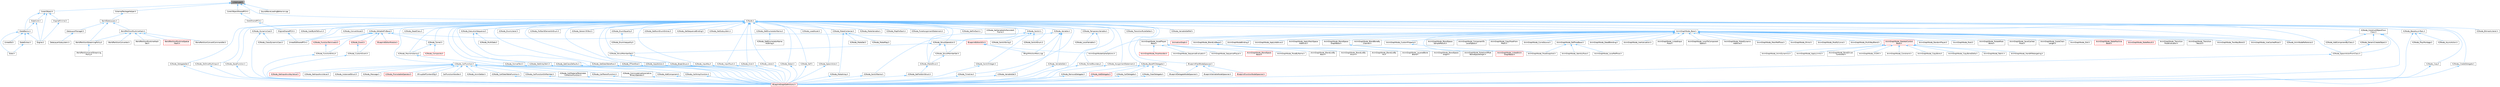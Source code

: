 digraph "LinkerLoad.h"
{
 // INTERACTIVE_SVG=YES
 // LATEX_PDF_SIZE
  bgcolor="transparent";
  edge [fontname=Helvetica,fontsize=10,labelfontname=Helvetica,labelfontsize=10];
  node [fontname=Helvetica,fontsize=10,shape=box,height=0.2,width=0.4];
  Node1 [id="Node000001",label="LinkerLoad.h",height=0.2,width=0.4,color="gray40", fillcolor="grey60", style="filled", fontcolor="black",tooltip=" "];
  Node1 -> Node2 [id="edge1_Node000001_Node000002",dir="back",color="steelblue1",style="solid",tooltip=" "];
  Node2 [id="Node000002",label="CoreUObject.h",height=0.2,width=0.4,color="grey40", fillcolor="white", style="filled",URL="$d0/ded/CoreUObject_8h.html",tooltip=" "];
  Node2 -> Node3 [id="edge2_Node000002_Node000003",dir="back",color="steelblue1",style="solid",tooltip=" "];
  Node3 [id="Node000003",label="Engine.h",height=0.2,width=0.4,color="grey40", fillcolor="white", style="filled",URL="$d1/d34/Public_2Engine_8h.html",tooltip=" "];
  Node2 -> Node4 [id="edge3_Node000002_Node000004",dir="back",color="steelblue1",style="solid",tooltip=" "];
  Node4 [id="Node000004",label="EngineMinimal.h",height=0.2,width=0.4,color="grey40", fillcolor="white", style="filled",URL="$d0/d2c/EngineMinimal_8h.html",tooltip=" "];
  Node4 -> Node3 [id="edge4_Node000004_Node000003",dir="back",color="steelblue1",style="solid",tooltip=" "];
  Node2 -> Node5 [id="edge5_Node000002_Node000005",dir="back",color="steelblue1",style="solid",tooltip=" "];
  Node5 [id="Node000005",label="SlateBasics.h",height=0.2,width=0.4,color="grey40", fillcolor="white", style="filled",URL="$da/d2f/SlateBasics_8h.html",tooltip=" "];
  Node5 -> Node3 [id="edge6_Node000005_Node000003",dir="back",color="steelblue1",style="solid",tooltip=" "];
  Node5 -> Node6 [id="edge7_Node000005_Node000006",dir="back",color="steelblue1",style="solid",tooltip=" "];
  Node6 [id="Node000006",label="Slate.h",height=0.2,width=0.4,color="grey40", fillcolor="white", style="filled",URL="$d2/dc0/Slate_8h.html",tooltip=" "];
  Node5 -> Node7 [id="edge8_Node000005_Node000007",dir="back",color="steelblue1",style="solid",tooltip=" "];
  Node7 [id="Node000007",label="SlateExtras.h",height=0.2,width=0.4,color="grey40", fillcolor="white", style="filled",URL="$d8/dec/SlateExtras_8h.html",tooltip=" "];
  Node7 -> Node6 [id="edge9_Node000007_Node000006",dir="back",color="steelblue1",style="solid",tooltip=" "];
  Node5 -> Node8 [id="edge10_Node000005_Node000008",dir="back",color="steelblue1",style="solid",tooltip=" "];
  Node8 [id="Node000008",label="UnrealEd.h",height=0.2,width=0.4,color="grey40", fillcolor="white", style="filled",URL="$d2/d5f/UnrealEd_8h.html",tooltip=" "];
  Node2 -> Node9 [id="edge11_Node000002_Node000009",dir="back",color="steelblue1",style="solid",tooltip=" "];
  Node9 [id="Node000009",label="SlateCore.h",height=0.2,width=0.4,color="grey40", fillcolor="white", style="filled",URL="$dc/d03/SlateCore_8h.html",tooltip=" "];
  Node9 -> Node3 [id="edge12_Node000009_Node000003",dir="back",color="steelblue1",style="solid",tooltip=" "];
  Node9 -> Node5 [id="edge13_Node000009_Node000005",dir="back",color="steelblue1",style="solid",tooltip=" "];
  Node1 -> Node10 [id="edge14_Node000001_Node000010",dir="back",color="steelblue1",style="solid",tooltip=" "];
  Node10 [id="Node000010",label="CoreUObjectSharedPCH.h",height=0.2,width=0.4,color="grey40", fillcolor="white", style="filled",URL="$de/d2f/CoreUObjectSharedPCH_8h.html",tooltip=" "];
  Node10 -> Node11 [id="edge15_Node000010_Node000011",dir="back",color="steelblue1",style="solid",tooltip=" "];
  Node11 [id="Node000011",label="SlateSharedPCH.h",height=0.2,width=0.4,color="grey40", fillcolor="white", style="filled",URL="$d1/dfc/SlateSharedPCH_8h.html",tooltip=" "];
  Node11 -> Node12 [id="edge16_Node000011_Node000012",dir="back",color="steelblue1",style="solid",tooltip=" "];
  Node12 [id="Node000012",label="EngineSharedPCH.h",height=0.2,width=0.4,color="grey40", fillcolor="white", style="filled",URL="$dc/dbb/EngineSharedPCH_8h.html",tooltip=" "];
  Node12 -> Node13 [id="edge17_Node000012_Node000013",dir="back",color="steelblue1",style="solid",tooltip=" "];
  Node13 [id="Node000013",label="UnrealEdSharedPCH.h",height=0.2,width=0.4,color="grey40", fillcolor="white", style="filled",URL="$d1/de6/UnrealEdSharedPCH_8h.html",tooltip=" "];
  Node1 -> Node14 [id="edge18_Node000001_Node000014",dir="back",color="steelblue1",style="solid",tooltip=" "];
  Node14 [id="Node000014",label="ExternalPackageHelper.h",height=0.2,width=0.4,color="grey40", fillcolor="white", style="filled",URL="$d3/d2f/ExternalPackageHelper_8h.html",tooltip=" "];
  Node14 -> Node15 [id="edge19_Node000014_Node000015",dir="back",color="steelblue1",style="solid",tooltip=" "];
  Node15 [id="Node000015",label="WorldDataLayers.h",height=0.2,width=0.4,color="grey40", fillcolor="white", style="filled",URL="$d1/d1d/WorldDataLayers_8h.html",tooltip=" "];
  Node15 -> Node16 [id="edge20_Node000015_Node000016",dir="back",color="steelblue1",style="solid",tooltip=" "];
  Node16 [id="Node000016",label="DataLayerManager.h",height=0.2,width=0.4,color="grey40", fillcolor="white", style="filled",URL="$de/d96/DataLayerManager_8h.html",tooltip=" "];
  Node16 -> Node17 [id="edge21_Node000016_Node000017",dir="back",color="steelblue1",style="solid",tooltip=" "];
  Node17 [id="Node000017",label="DataLayerSubsystem.h",height=0.2,width=0.4,color="grey40", fillcolor="white", style="filled",URL="$d2/d5d/DataLayerSubsystem_8h.html",tooltip=" "];
  Node15 -> Node18 [id="edge22_Node000015_Node000018",dir="back",color="steelblue1",style="solid",tooltip=" "];
  Node18 [id="Node000018",label="WorldPartitionRuntimeHash.h",height=0.2,width=0.4,color="grey40", fillcolor="white", style="filled",URL="$d9/df1/WorldPartitionRuntimeHash_8h.html",tooltip=" "];
  Node18 -> Node19 [id="edge23_Node000018_Node000019",dir="back",color="steelblue1",style="solid",tooltip=" "];
  Node19 [id="Node000019",label="WorldPartitionConvertCommandlet.h",height=0.2,width=0.4,color="grey40", fillcolor="white", style="filled",URL="$db/d15/WorldPartitionConvertCommandlet_8h.html",tooltip=" "];
  Node18 -> Node20 [id="edge24_Node000018_Node000020",dir="back",color="steelblue1",style="solid",tooltip=" "];
  Node20 [id="Node000020",label="WorldPartitionConverter.h",height=0.2,width=0.4,color="grey40", fillcolor="white", style="filled",URL="$dc/df8/WorldPartitionConverter_8h.html",tooltip=" "];
  Node18 -> Node21 [id="edge25_Node000018_Node000021",dir="back",color="steelblue1",style="solid",tooltip=" "];
  Node21 [id="Node000021",label="WorldPartitionRuntimeHash\lSet.h",height=0.2,width=0.4,color="grey40", fillcolor="white", style="filled",URL="$d7/d94/WorldPartitionRuntimeHashSet_8h.html",tooltip=" "];
  Node18 -> Node22 [id="edge26_Node000018_Node000022",dir="back",color="steelblue1",style="solid",tooltip=" "];
  Node22 [id="Node000022",label="WorldPartitionRuntimeSpatial\lHash.h",height=0.2,width=0.4,color="red", fillcolor="#FFF0F0", style="filled",URL="$da/dbe/WorldPartitionRuntimeSpatialHash_8h.html",tooltip=" "];
  Node18 -> Node24 [id="edge27_Node000018_Node000024",dir="back",color="steelblue1",style="solid",tooltip=" "];
  Node24 [id="Node000024",label="WorldPartitionStreamingPolicy.h",height=0.2,width=0.4,color="grey40", fillcolor="white", style="filled",URL="$d8/d37/WorldPartitionStreamingPolicy_8h.html",tooltip=" "];
  Node24 -> Node25 [id="edge28_Node000024_Node000025",dir="back",color="steelblue1",style="solid",tooltip=" "];
  Node25 [id="Node000025",label="WorldPartitionLevelStreaming\lPolicy.h",height=0.2,width=0.4,color="grey40", fillcolor="white", style="filled",URL="$d4/d14/WorldPartitionLevelStreamingPolicy_8h.html",tooltip=" "];
  Node15 -> Node24 [id="edge29_Node000015_Node000024",dir="back",color="steelblue1",style="solid",tooltip=" "];
  Node1 -> Node26 [id="edge30_Node000001_Node000026",dir="back",color="steelblue1",style="solid",tooltip=" "];
  Node26 [id="Node000026",label="K2Node.h",height=0.2,width=0.4,color="grey40", fillcolor="white", style="filled",URL="$d5/d94/K2Node_8h.html",tooltip=" "];
  Node26 -> Node27 [id="edge31_Node000026_Node000027",dir="back",color="steelblue1",style="solid",tooltip=" "];
  Node27 [id="Node000027",label="AnimGraphNode_Base.h",height=0.2,width=0.4,color="grey40", fillcolor="white", style="filled",URL="$d0/dfb/AnimGraphNode__Base_8h.html",tooltip=" "];
  Node27 -> Node28 [id="edge32_Node000027_Node000028",dir="back",color="steelblue1",style="solid",tooltip=" "];
  Node28 [id="Node000028",label="AnimGraphNodeAlphaOptions.h",height=0.2,width=0.4,color="grey40", fillcolor="white", style="filled",URL="$d6/df6/AnimGraphNodeAlphaOptions_8h.html",tooltip=" "];
  Node27 -> Node29 [id="edge33_Node000027_Node000029",dir="back",color="steelblue1",style="solid",tooltip=" "];
  Node29 [id="Node000029",label="AnimGraphNodeBinding.h",height=0.2,width=0.4,color="grey40", fillcolor="white", style="filled",URL="$d6/d3b/AnimGraphNodeBinding_8h.html",tooltip=" "];
  Node27 -> Node30 [id="edge34_Node000027_Node000030",dir="back",color="steelblue1",style="solid",tooltip=" "];
  Node30 [id="Node000030",label="AnimGraphNode_ApplyAdditive.h",height=0.2,width=0.4,color="grey40", fillcolor="white", style="filled",URL="$da/d67/AnimGraphNode__ApplyAdditive_8h.html",tooltip=" "];
  Node27 -> Node31 [id="edge35_Node000027_Node000031",dir="back",color="steelblue1",style="solid",tooltip=" "];
  Node31 [id="Node000031",label="AnimGraphNode_ApplyMeshSpace\lAdditive.h",height=0.2,width=0.4,color="grey40", fillcolor="white", style="filled",URL="$dd/dc4/AnimGraphNode__ApplyMeshSpaceAdditive_8h.html",tooltip=" "];
  Node27 -> Node32 [id="edge36_Node000027_Node000032",dir="back",color="steelblue1",style="solid",tooltip=" "];
  Node32 [id="Node000032",label="AnimGraphNode_AssetPlayer\lBase.h",height=0.2,width=0.4,color="grey40", fillcolor="white", style="filled",URL="$d1/d4f/AnimGraphNode__AssetPlayerBase_8h.html",tooltip=" "];
  Node32 -> Node33 [id="edge37_Node000032_Node000033",dir="back",color="steelblue1",style="solid",tooltip=" "];
  Node33 [id="Node000033",label="AnimGraphNode_BlendSpace\lBase.h",height=0.2,width=0.4,color="red", fillcolor="#FFF0F0", style="filled",URL="$d7/d6d/AnimGraphNode__BlendSpaceBase_8h.html",tooltip=" "];
  Node32 -> Node38 [id="edge38_Node000032_Node000038",dir="back",color="steelblue1",style="solid",tooltip=" "];
  Node38 [id="Node000038",label="AnimGraphNode_PoseByName.h",height=0.2,width=0.4,color="grey40", fillcolor="white", style="filled",URL="$d7/d02/AnimGraphNode__PoseByName_8h.html",tooltip=" "];
  Node32 -> Node39 [id="edge39_Node000032_Node000039",dir="back",color="steelblue1",style="solid",tooltip=" "];
  Node39 [id="Node000039",label="AnimGraphNode_PoseHandler.h",height=0.2,width=0.4,color="red", fillcolor="#FFF0F0", style="filled",URL="$df/dfb/AnimGraphNode__PoseHandler_8h.html",tooltip=" "];
  Node32 -> Node42 [id="edge40_Node000032_Node000042",dir="back",color="steelblue1",style="solid",tooltip=" "];
  Node42 [id="Node000042",label="AnimGraphNode_SequenceEvaluator.h",height=0.2,width=0.4,color="grey40", fillcolor="white", style="filled",URL="$d1/d1c/AnimGraphNode__SequenceEvaluator_8h.html",tooltip=" "];
  Node32 -> Node43 [id="edge41_Node000032_Node000043",dir="back",color="steelblue1",style="solid",tooltip=" "];
  Node43 [id="Node000043",label="AnimGraphNode_SequencePlayer.h",height=0.2,width=0.4,color="grey40", fillcolor="white", style="filled",URL="$d2/d91/AnimGraphNode__SequencePlayer_8h.html",tooltip=" "];
  Node27 -> Node44 [id="edge42_Node000027_Node000044",dir="back",color="steelblue1",style="solid",tooltip=" "];
  Node44 [id="Node000044",label="AnimGraphNode_BlendBoneBy\lChannel.h",height=0.2,width=0.4,color="grey40", fillcolor="white", style="filled",URL="$de/da9/AnimGraphNode__BlendBoneByChannel_8h.html",tooltip=" "];
  Node27 -> Node45 [id="edge43_Node000027_Node000045",dir="back",color="steelblue1",style="solid",tooltip=" "];
  Node45 [id="Node000045",label="AnimGraphNode_BlendListBase.h",height=0.2,width=0.4,color="grey40", fillcolor="white", style="filled",URL="$d7/d20/AnimGraphNode__BlendListBase_8h.html",tooltip=" "];
  Node45 -> Node46 [id="edge44_Node000045_Node000046",dir="back",color="steelblue1",style="solid",tooltip=" "];
  Node46 [id="Node000046",label="AnimGraphNode_BlendListBy\lBool.h",height=0.2,width=0.4,color="grey40", fillcolor="white", style="filled",URL="$d9/d9d/AnimGraphNode__BlendListByBool_8h.html",tooltip=" "];
  Node45 -> Node47 [id="edge45_Node000045_Node000047",dir="back",color="steelblue1",style="solid",tooltip=" "];
  Node47 [id="Node000047",label="AnimGraphNode_BlendListBy\lEnum.h",height=0.2,width=0.4,color="grey40", fillcolor="white", style="filled",URL="$de/d60/AnimGraphNode__BlendListByEnum_8h.html",tooltip=" "];
  Node45 -> Node48 [id="edge46_Node000045_Node000048",dir="back",color="steelblue1",style="solid",tooltip=" "];
  Node48 [id="Node000048",label="AnimGraphNode_BlendListBy\lInt.h",height=0.2,width=0.4,color="grey40", fillcolor="white", style="filled",URL="$dc/df2/AnimGraphNode__BlendListByInt_8h.html",tooltip=" "];
  Node45 -> Node49 [id="edge47_Node000045_Node000049",dir="back",color="steelblue1",style="solid",tooltip=" "];
  Node49 [id="Node000049",label="AnimGraphNode_LayeredBone\lBlend.h",height=0.2,width=0.4,color="grey40", fillcolor="white", style="filled",URL="$d2/d01/AnimGraphNode__LayeredBoneBlend_8h.html",tooltip=" "];
  Node27 -> Node50 [id="edge48_Node000027_Node000050",dir="back",color="steelblue1",style="solid",tooltip=" "];
  Node50 [id="Node000050",label="AnimGraphNode_BlendSpace\lGraphBase.h",height=0.2,width=0.4,color="grey40", fillcolor="white", style="filled",URL="$d6/d44/AnimGraphNode__BlendSpaceGraphBase_8h.html",tooltip=" "];
  Node50 -> Node51 [id="edge49_Node000050_Node000051",dir="back",color="steelblue1",style="solid",tooltip=" "];
  Node51 [id="Node000051",label="AnimGraphNode_BlendSpace\lGraph.h",height=0.2,width=0.4,color="grey40", fillcolor="white", style="filled",URL="$d7/d81/AnimGraphNode__BlendSpaceGraph_8h.html",tooltip=" "];
  Node50 -> Node52 [id="edge50_Node000050_Node000052",dir="back",color="steelblue1",style="solid",tooltip=" "];
  Node52 [id="Node000052",label="AnimGraphNode_RotationOffset\lBlendSpaceGraph.h",height=0.2,width=0.4,color="grey40", fillcolor="white", style="filled",URL="$d0/d4c/AnimGraphNode__RotationOffsetBlendSpaceGraph_8h.html",tooltip=" "];
  Node27 -> Node53 [id="edge51_Node000027_Node000053",dir="back",color="steelblue1",style="solid",tooltip=" "];
  Node53 [id="Node000053",label="AnimGraphNode_BlendSpace\lSampleResult.h",height=0.2,width=0.4,color="grey40", fillcolor="white", style="filled",URL="$de/df8/AnimGraphNode__BlendSpaceSampleResult_8h.html",tooltip=" "];
  Node27 -> Node54 [id="edge52_Node000027_Node000054",dir="back",color="steelblue1",style="solid",tooltip=" "];
  Node54 [id="Node000054",label="AnimGraphNode_ComponentTo\lLocalSpace.h",height=0.2,width=0.4,color="grey40", fillcolor="white", style="filled",URL="$d1/d3f/AnimGraphNode__ComponentToLocalSpace_8h.html",tooltip=" "];
  Node27 -> Node55 [id="edge53_Node000027_Node000055",dir="back",color="steelblue1",style="solid",tooltip=" "];
  Node55 [id="Node000055",label="AnimGraphNode_CopyPoseFrom\lMesh.h",height=0.2,width=0.4,color="grey40", fillcolor="white", style="filled",URL="$d6/d71/AnimGraphNode__CopyPoseFromMesh_8h.html",tooltip=" "];
  Node27 -> Node56 [id="edge54_Node000027_Node000056",dir="back",color="steelblue1",style="solid",tooltip=" "];
  Node56 [id="Node000056",label="AnimGraphNode_CurveSource.h",height=0.2,width=0.4,color="grey40", fillcolor="white", style="filled",URL="$dc/de5/AnimGraphNode__CurveSource_8h.html",tooltip=" "];
  Node27 -> Node57 [id="edge55_Node000027_Node000057",dir="back",color="steelblue1",style="solid",tooltip=" "];
  Node57 [id="Node000057",label="AnimGraphNode_CustomProperty.h",height=0.2,width=0.4,color="grey40", fillcolor="white", style="filled",URL="$d8/d3f/AnimGraphNode__CustomProperty_8h.html",tooltip=" "];
  Node57 -> Node58 [id="edge56_Node000057_Node000058",dir="back",color="steelblue1",style="solid",tooltip=" "];
  Node58 [id="Node000058",label="AnimGraphNode_LinkedAnim\lGraphBase.h",height=0.2,width=0.4,color="red", fillcolor="#FFF0F0", style="filled",URL="$d5/de1/AnimGraphNode__LinkedAnimGraphBase_8h.html",tooltip=" "];
  Node27 -> Node61 [id="edge57_Node000027_Node000061",dir="back",color="steelblue1",style="solid",tooltip=" "];
  Node61 [id="Node000061",label="AnimGraphNode_DeadBlending.h",height=0.2,width=0.4,color="grey40", fillcolor="white", style="filled",URL="$d8/d73/AnimGraphNode__DeadBlending_8h.html",tooltip=" "];
  Node27 -> Node62 [id="edge58_Node000027_Node000062",dir="back",color="steelblue1",style="solid",tooltip=" "];
  Node62 [id="Node000062",label="AnimGraphNode_Inertialization.h",height=0.2,width=0.4,color="grey40", fillcolor="white", style="filled",URL="$d7/d66/AnimGraphNode__Inertialization_8h.html",tooltip=" "];
  Node27 -> Node63 [id="edge59_Node000027_Node000063",dir="back",color="steelblue1",style="solid",tooltip=" "];
  Node63 [id="Node000063",label="AnimGraphNode_LinkedInput\lPose.h",height=0.2,width=0.4,color="grey40", fillcolor="white", style="filled",URL="$d7/d8c/AnimGraphNode__LinkedInputPose_8h.html",tooltip=" "];
  Node27 -> Node64 [id="edge60_Node000027_Node000064",dir="back",color="steelblue1",style="solid",tooltip=" "];
  Node64 [id="Node000064",label="AnimGraphNode_LocalToComponent\lSpace.h",height=0.2,width=0.4,color="grey40", fillcolor="white", style="filled",URL="$d6/d01/AnimGraphNode__LocalToComponentSpace_8h.html",tooltip=" "];
  Node27 -> Node65 [id="edge61_Node000027_Node000065",dir="back",color="steelblue1",style="solid",tooltip=" "];
  Node65 [id="Node000065",label="AnimGraphNode_MakeDynamic\lAdditive.h",height=0.2,width=0.4,color="grey40", fillcolor="white", style="filled",URL="$d4/dc9/AnimGraphNode__MakeDynamicAdditive_8h.html",tooltip=" "];
  Node27 -> Node66 [id="edge62_Node000027_Node000066",dir="back",color="steelblue1",style="solid",tooltip=" "];
  Node66 [id="Node000066",label="AnimGraphNode_MeshRefPose.h",height=0.2,width=0.4,color="grey40", fillcolor="white", style="filled",URL="$d3/d58/AnimGraphNode__MeshRefPose_8h.html",tooltip=" "];
  Node27 -> Node67 [id="edge63_Node000027_Node000067",dir="back",color="steelblue1",style="solid",tooltip=" "];
  Node67 [id="Node000067",label="AnimGraphNode_Mirror.h",height=0.2,width=0.4,color="grey40", fillcolor="white", style="filled",URL="$de/d96/AnimGraphNode__Mirror_8h.html",tooltip=" "];
  Node27 -> Node68 [id="edge64_Node000027_Node000068",dir="back",color="steelblue1",style="solid",tooltip=" "];
  Node68 [id="Node000068",label="AnimGraphNode_ModifyCurve.h",height=0.2,width=0.4,color="grey40", fillcolor="white", style="filled",URL="$d5/d09/AnimGraphNode__ModifyCurve_8h.html",tooltip=" "];
  Node27 -> Node69 [id="edge65_Node000027_Node000069",dir="back",color="steelblue1",style="solid",tooltip=" "];
  Node69 [id="Node000069",label="AnimGraphNode_MultiWayBlend.h",height=0.2,width=0.4,color="grey40", fillcolor="white", style="filled",URL="$dd/dcb/AnimGraphNode__MultiWayBlend_8h.html",tooltip=" "];
  Node27 -> Node70 [id="edge66_Node000027_Node000070",dir="back",color="steelblue1",style="solid",tooltip=" "];
  Node70 [id="Node000070",label="AnimGraphNode_PoseSnapshot.h",height=0.2,width=0.4,color="grey40", fillcolor="white", style="filled",URL="$d1/d92/AnimGraphNode__PoseSnapshot_8h.html",tooltip=" "];
  Node27 -> Node71 [id="edge67_Node000027_Node000071",dir="back",color="steelblue1",style="solid",tooltip=" "];
  Node71 [id="Node000071",label="AnimGraphNode_RandomPlayer.h",height=0.2,width=0.4,color="grey40", fillcolor="white", style="filled",URL="$dc/d48/AnimGraphNode__RandomPlayer_8h.html",tooltip=" "];
  Node27 -> Node72 [id="edge68_Node000027_Node000072",dir="back",color="steelblue1",style="solid",tooltip=" "];
  Node72 [id="Node000072",label="AnimGraphNode_RefPoseBase.h",height=0.2,width=0.4,color="grey40", fillcolor="white", style="filled",URL="$d8/d34/AnimGraphNode__RefPoseBase_8h.html",tooltip=" "];
  Node72 -> Node73 [id="edge69_Node000072_Node000073",dir="back",color="steelblue1",style="solid",tooltip=" "];
  Node73 [id="Node000073",label="AnimGraphNode_IdentityPose.h",height=0.2,width=0.4,color="grey40", fillcolor="white", style="filled",URL="$d8/dac/AnimGraphNode__IdentityPose_8h.html",tooltip=" "];
  Node72 -> Node74 [id="edge70_Node000072_Node000074",dir="back",color="steelblue1",style="solid",tooltip=" "];
  Node74 [id="Node000074",label="AnimGraphNode_LocalRefPose.h",height=0.2,width=0.4,color="grey40", fillcolor="white", style="filled",URL="$df/d6f/AnimGraphNode__LocalRefPose_8h.html",tooltip=" "];
  Node72 -> Node70 [id="edge71_Node000072_Node000070",dir="back",color="steelblue1",style="solid",tooltip=" "];
  Node27 -> Node75 [id="edge72_Node000027_Node000075",dir="back",color="steelblue1",style="solid",tooltip=" "];
  Node75 [id="Node000075",label="AnimGraphNode_Root.h",height=0.2,width=0.4,color="grey40", fillcolor="white", style="filled",URL="$d2/d39/AnimGraphNode__Root_8h.html",tooltip=" "];
  Node27 -> Node76 [id="edge73_Node000027_Node000076",dir="back",color="steelblue1",style="solid",tooltip=" "];
  Node76 [id="Node000076",label="AnimGraphNode_RotateRoot\lBone.h",height=0.2,width=0.4,color="grey40", fillcolor="white", style="filled",URL="$d4/de0/AnimGraphNode__RotateRootBone_8h.html",tooltip=" "];
  Node27 -> Node77 [id="edge74_Node000027_Node000077",dir="back",color="steelblue1",style="solid",tooltip=" "];
  Node77 [id="Node000077",label="AnimGraphNode_SaveCached\lPose.h",height=0.2,width=0.4,color="grey40", fillcolor="white", style="filled",URL="$df/d5e/AnimGraphNode__SaveCachedPose_8h.html",tooltip=" "];
  Node27 -> Node78 [id="edge75_Node000027_Node000078",dir="back",color="steelblue1",style="solid",tooltip=" "];
  Node78 [id="Node000078",label="AnimGraphNode_ScaleChain\lLength.h",height=0.2,width=0.4,color="grey40", fillcolor="white", style="filled",URL="$d9/df8/AnimGraphNode__ScaleChainLength_8h.html",tooltip=" "];
  Node27 -> Node79 [id="edge76_Node000027_Node000079",dir="back",color="steelblue1",style="solid",tooltip=" "];
  Node79 [id="Node000079",label="AnimGraphNode_SkeletalControl\lBase.h",height=0.2,width=0.4,color="red", fillcolor="#FFF0F0", style="filled",URL="$d9/dff/AnimGraphNode__SkeletalControlBase_8h.html",tooltip=" "];
  Node79 -> Node80 [id="edge77_Node000079_Node000080",dir="back",color="steelblue1",style="solid",tooltip=" "];
  Node80 [id="Node000080",label="AnimGraphNode_AnimDynamics.h",height=0.2,width=0.4,color="grey40", fillcolor="white", style="filled",URL="$da/dc2/AnimGraphNode__AnimDynamics_8h.html",tooltip=" "];
  Node79 -> Node81 [id="edge78_Node000079_Node000081",dir="back",color="steelblue1",style="solid",tooltip=" "];
  Node81 [id="Node000081",label="AnimGraphNode_ApplyLimits.h",height=0.2,width=0.4,color="grey40", fillcolor="white", style="filled",URL="$dc/d36/AnimGraphNode__ApplyLimits_8h.html",tooltip=" "];
  Node79 -> Node82 [id="edge79_Node000079_Node000082",dir="back",color="steelblue1",style="solid",tooltip=" "];
  Node82 [id="Node000082",label="AnimGraphNode_BoneDriven\lController.h",height=0.2,width=0.4,color="grey40", fillcolor="white", style="filled",URL="$df/df3/AnimGraphNode__BoneDrivenController_8h.html",tooltip=" "];
  Node79 -> Node83 [id="edge80_Node000079_Node000083",dir="back",color="steelblue1",style="solid",tooltip=" "];
  Node83 [id="Node000083",label="AnimGraphNode_CCDIK.h",height=0.2,width=0.4,color="grey40", fillcolor="white", style="filled",URL="$df/d0d/AnimGraphNode__CCDIK_8h.html",tooltip=" "];
  Node79 -> Node84 [id="edge81_Node000079_Node000084",dir="back",color="steelblue1",style="solid",tooltip=" "];
  Node84 [id="Node000084",label="AnimGraphNode_Constraint.h",height=0.2,width=0.4,color="grey40", fillcolor="white", style="filled",URL="$d2/d98/AnimGraphNode__Constraint_8h.html",tooltip=" "];
  Node79 -> Node85 [id="edge82_Node000079_Node000085",dir="back",color="steelblue1",style="solid",tooltip=" "];
  Node85 [id="Node000085",label="AnimGraphNode_CopyBone.h",height=0.2,width=0.4,color="grey40", fillcolor="white", style="filled",URL="$dc/de6/AnimGraphNode__CopyBone_8h.html",tooltip=" "];
  Node79 -> Node86 [id="edge83_Node000079_Node000086",dir="back",color="steelblue1",style="solid",tooltip=" "];
  Node86 [id="Node000086",label="AnimGraphNode_CopyBoneDelta.h",height=0.2,width=0.4,color="grey40", fillcolor="white", style="filled",URL="$d8/d60/AnimGraphNode__CopyBoneDelta_8h.html",tooltip=" "];
  Node79 -> Node87 [id="edge84_Node000079_Node000087",dir="back",color="steelblue1",style="solid",tooltip=" "];
  Node87 [id="Node000087",label="AnimGraphNode_Fabrik.h",height=0.2,width=0.4,color="grey40", fillcolor="white", style="filled",URL="$d6/d79/AnimGraphNode__Fabrik_8h.html",tooltip=" "];
  Node79 -> Node88 [id="edge85_Node000079_Node000088",dir="back",color="steelblue1",style="solid",tooltip=" "];
  Node88 [id="Node000088",label="AnimGraphNode_HandIKRetargeting.h",height=0.2,width=0.4,color="grey40", fillcolor="white", style="filled",URL="$dd/dee/AnimGraphNode__HandIKRetargeting_8h.html",tooltip=" "];
  Node27 -> Node104 [id="edge86_Node000027_Node000104",dir="back",color="steelblue1",style="solid",tooltip=" "];
  Node104 [id="Node000104",label="AnimGraphNode_Slot.h",height=0.2,width=0.4,color="grey40", fillcolor="white", style="filled",URL="$df/d63/AnimGraphNode__Slot_8h.html",tooltip=" "];
  Node27 -> Node105 [id="edge87_Node000027_Node000105",dir="back",color="steelblue1",style="solid",tooltip=" "];
  Node105 [id="Node000105",label="AnimGraphNode_StateMachine\lBase.h",height=0.2,width=0.4,color="red", fillcolor="#FFF0F0", style="filled",URL="$dc/d11/AnimGraphNode__StateMachineBase_8h.html",tooltip=" "];
  Node27 -> Node107 [id="edge88_Node000027_Node000107",dir="back",color="steelblue1",style="solid",tooltip=" "];
  Node107 [id="Node000107",label="AnimGraphNode_StateResult.h",height=0.2,width=0.4,color="red", fillcolor="#FFF0F0", style="filled",URL="$d3/d7e/AnimGraphNode__StateResult_8h.html",tooltip=" "];
  Node27 -> Node109 [id="edge89_Node000027_Node000109",dir="back",color="steelblue1",style="solid",tooltip=" "];
  Node109 [id="Node000109",label="AnimGraphNode_Transition\lPoseEvaluator.h",height=0.2,width=0.4,color="grey40", fillcolor="white", style="filled",URL="$d8/dec/AnimGraphNode__TransitionPoseEvaluator_8h.html",tooltip=" "];
  Node27 -> Node110 [id="edge90_Node000027_Node000110",dir="back",color="steelblue1",style="solid",tooltip=" "];
  Node110 [id="Node000110",label="AnimGraphNode_Transition\lResult.h",height=0.2,width=0.4,color="grey40", fillcolor="white", style="filled",URL="$d7/d74/AnimGraphNode__TransitionResult_8h.html",tooltip=" "];
  Node27 -> Node111 [id="edge91_Node000027_Node000111",dir="back",color="steelblue1",style="solid",tooltip=" "];
  Node111 [id="Node000111",label="AnimGraphNode_TwoWayBlend.h",height=0.2,width=0.4,color="grey40", fillcolor="white", style="filled",URL="$d0/df0/AnimGraphNode__TwoWayBlend_8h.html",tooltip=" "];
  Node27 -> Node112 [id="edge92_Node000027_Node000112",dir="back",color="steelblue1",style="solid",tooltip=" "];
  Node112 [id="Node000112",label="AnimGraphNode_UseCachedPose.h",height=0.2,width=0.4,color="grey40", fillcolor="white", style="filled",URL="$d8/d30/AnimGraphNode__UseCachedPose_8h.html",tooltip=" "];
  Node27 -> Node113 [id="edge93_Node000027_Node000113",dir="back",color="steelblue1",style="solid",tooltip=" "];
  Node113 [id="Node000113",label="AnimationGraph.h",height=0.2,width=0.4,color="red", fillcolor="#FFF0F0", style="filled",URL="$df/d2e/AnimationGraph_8h.html",tooltip=" "];
  Node27 -> Node118 [id="edge94_Node000027_Node000118",dir="back",color="steelblue1",style="solid",tooltip=" "];
  Node118 [id="Node000118",label="K2Node_AnimNodeReference.h",height=0.2,width=0.4,color="grey40", fillcolor="white", style="filled",URL="$d2/d81/K2Node__AnimNodeReference_8h.html",tooltip=" "];
  Node26 -> Node119 [id="edge95_Node000026_Node000119",dir="back",color="steelblue1",style="solid",tooltip=" "];
  Node119 [id="Node000119",label="BlueprintFieldNodeSpawner.h",height=0.2,width=0.4,color="grey40", fillcolor="white", style="filled",URL="$da/d70/BlueprintFieldNodeSpawner_8h.html",tooltip=" "];
  Node119 -> Node120 [id="edge96_Node000119_Node000120",dir="back",color="steelblue1",style="solid",tooltip=" "];
  Node120 [id="Node000120",label="BlueprintDelegateNodeSpawner.h",height=0.2,width=0.4,color="grey40", fillcolor="white", style="filled",URL="$dc/d16/BlueprintDelegateNodeSpawner_8h.html",tooltip=" "];
  Node119 -> Node121 [id="edge97_Node000119_Node000121",dir="back",color="steelblue1",style="solid",tooltip=" "];
  Node121 [id="Node000121",label="BlueprintFunctionNodeSpawner.h",height=0.2,width=0.4,color="red", fillcolor="#FFF0F0", style="filled",URL="$d0/d59/BlueprintFunctionNodeSpawner_8h.html",tooltip=" "];
  Node119 -> Node123 [id="edge98_Node000119_Node000123",dir="back",color="steelblue1",style="solid",tooltip=" "];
  Node123 [id="Node000123",label="BlueprintVariableNodeSpawner.h",height=0.2,width=0.4,color="grey40", fillcolor="white", style="filled",URL="$db/dba/BlueprintVariableNodeSpawner_8h.html",tooltip=" "];
  Node26 -> Node118 [id="edge99_Node000026_Node000118",dir="back",color="steelblue1",style="solid",tooltip=" "];
  Node26 -> Node124 [id="edge100_Node000026_Node000124",dir="back",color="steelblue1",style="solid",tooltip=" "];
  Node124 [id="Node000124",label="K2Node_AssignmentStatement.h",height=0.2,width=0.4,color="grey40", fillcolor="white", style="filled",URL="$d1/d32/K2Node__AssignmentStatement_8h.html",tooltip=" "];
  Node124 -> Node125 [id="edge101_Node000124_Node000125",dir="back",color="steelblue1",style="solid",tooltip=" "];
  Node125 [id="Node000125",label="BlueprintGraphDefinitions.h",height=0.2,width=0.4,color="red", fillcolor="#FFF0F0", style="filled",URL="$d7/d5e/BlueprintGraphDefinitions_8h.html",tooltip=" "];
  Node26 -> Node127 [id="edge102_Node000026_Node000127",dir="back",color="steelblue1",style="solid",tooltip=" "];
  Node127 [id="Node000127",label="K2Node_BaseAsyncTask.h",height=0.2,width=0.4,color="grey40", fillcolor="white", style="filled",URL="$d5/db7/K2Node__BaseAsyncTask_8h.html",tooltip=" "];
  Node127 -> Node125 [id="edge103_Node000127_Node000125",dir="back",color="steelblue1",style="solid",tooltip=" "];
  Node127 -> Node128 [id="edge104_Node000127_Node000128",dir="back",color="steelblue1",style="solid",tooltip=" "];
  Node128 [id="Node000128",label="K2Node_AsyncAction.h",height=0.2,width=0.4,color="grey40", fillcolor="white", style="filled",URL="$df/d26/K2Node__AsyncAction_8h.html",tooltip=" "];
  Node127 -> Node129 [id="edge105_Node000127_Node000129",dir="back",color="steelblue1",style="solid",tooltip=" "];
  Node129 [id="Node000129",label="K2Node_PlayMontage.h",height=0.2,width=0.4,color="grey40", fillcolor="white", style="filled",URL="$d6/d6a/K2Node__PlayMontage_8h.html",tooltip=" "];
  Node26 -> Node130 [id="edge106_Node000026_Node000130",dir="back",color="steelblue1",style="solid",tooltip=" "];
  Node130 [id="Node000130",label="K2Node_BaseMCDelegate.h",height=0.2,width=0.4,color="grey40", fillcolor="white", style="filled",URL="$dd/d9b/K2Node__BaseMCDelegate_8h.html",tooltip=" "];
  Node130 -> Node120 [id="edge107_Node000130_Node000120",dir="back",color="steelblue1",style="solid",tooltip=" "];
  Node130 -> Node131 [id="edge108_Node000130_Node000131",dir="back",color="steelblue1",style="solid",tooltip=" "];
  Node131 [id="Node000131",label="K2Node_AddDelegate.h",height=0.2,width=0.4,color="red", fillcolor="#FFF0F0", style="filled",URL="$d5/dc7/K2Node__AddDelegate_8h.html",tooltip=" "];
  Node131 -> Node125 [id="edge109_Node000131_Node000125",dir="back",color="steelblue1",style="solid",tooltip=" "];
  Node130 -> Node133 [id="edge110_Node000130_Node000133",dir="back",color="steelblue1",style="solid",tooltip=" "];
  Node133 [id="Node000133",label="K2Node_CallDelegate.h",height=0.2,width=0.4,color="grey40", fillcolor="white", style="filled",URL="$db/de6/K2Node__CallDelegate_8h.html",tooltip=" "];
  Node133 -> Node125 [id="edge111_Node000133_Node000125",dir="back",color="steelblue1",style="solid",tooltip=" "];
  Node130 -> Node134 [id="edge112_Node000130_Node000134",dir="back",color="steelblue1",style="solid",tooltip=" "];
  Node134 [id="Node000134",label="K2Node_ClearDelegate.h",height=0.2,width=0.4,color="grey40", fillcolor="white", style="filled",URL="$dd/d78/K2Node__ClearDelegate_8h.html",tooltip=" "];
  Node134 -> Node125 [id="edge113_Node000134_Node000125",dir="back",color="steelblue1",style="solid",tooltip=" "];
  Node130 -> Node135 [id="edge114_Node000130_Node000135",dir="back",color="steelblue1",style="solid",tooltip=" "];
  Node135 [id="Node000135",label="K2Node_RemoveDelegate.h",height=0.2,width=0.4,color="grey40", fillcolor="white", style="filled",URL="$dd/d54/K2Node__RemoveDelegate_8h.html",tooltip=" "];
  Node135 -> Node125 [id="edge115_Node000135_Node000125",dir="back",color="steelblue1",style="solid",tooltip=" "];
  Node26 -> Node136 [id="edge116_Node000026_Node000136",dir="back",color="steelblue1",style="solid",tooltip=" "];
  Node136 [id="Node000136",label="K2Node_BitmaskLiteral.h",height=0.2,width=0.4,color="grey40", fillcolor="white", style="filled",URL="$dc/de6/K2Node__BitmaskLiteral_8h.html",tooltip=" "];
  Node26 -> Node137 [id="edge117_Node000026_Node000137",dir="back",color="steelblue1",style="solid",tooltip=" "];
  Node137 [id="Node000137",label="K2Node_BreakStruct.h",height=0.2,width=0.4,color="grey40", fillcolor="white", style="filled",URL="$df/d93/K2Node__BreakStruct_8h.html",tooltip=" "];
  Node137 -> Node125 [id="edge118_Node000137_Node000125",dir="back",color="steelblue1",style="solid",tooltip=" "];
  Node26 -> Node138 [id="edge119_Node000026_Node000138",dir="back",color="steelblue1",style="solid",tooltip=" "];
  Node138 [id="Node000138",label="K2Node_CallFunction.h",height=0.2,width=0.4,color="grey40", fillcolor="white", style="filled",URL="$d5/d5f/K2Node__CallFunction_8h.html",tooltip=" "];
  Node138 -> Node139 [id="edge120_Node000138_Node000139",dir="back",color="steelblue1",style="solid",tooltip=" "];
  Node139 [id="Node000139",label="CallFunctionHandler.h",height=0.2,width=0.4,color="grey40", fillcolor="white", style="filled",URL="$d3/d6d/CallFunctionHandler_8h.html",tooltip=" "];
  Node138 -> Node140 [id="edge121_Node000138_Node000140",dir="back",color="steelblue1",style="solid",tooltip=" "];
  Node140 [id="Node000140",label="K2Node_AddComponent.h",height=0.2,width=0.4,color="grey40", fillcolor="white", style="filled",URL="$d9/dc9/K2Node__AddComponent_8h.html",tooltip=" "];
  Node140 -> Node125 [id="edge122_Node000140_Node000125",dir="back",color="steelblue1",style="solid",tooltip=" "];
  Node138 -> Node141 [id="edge123_Node000138_Node000141",dir="back",color="steelblue1",style="solid",tooltip=" "];
  Node141 [id="Node000141",label="K2Node_AnimGetter.h",height=0.2,width=0.4,color="grey40", fillcolor="white", style="filled",URL="$dc/d9a/K2Node__AnimGetter_8h.html",tooltip=" "];
  Node138 -> Node142 [id="edge124_Node000138_Node000142",dir="back",color="steelblue1",style="solid",tooltip=" "];
  Node142 [id="Node000142",label="K2Node_CallArrayFunction.h",height=0.2,width=0.4,color="grey40", fillcolor="white", style="filled",URL="$d7/d2f/K2Node__CallArrayFunction_8h.html",tooltip=" "];
  Node142 -> Node125 [id="edge125_Node000142_Node000125",dir="back",color="steelblue1",style="solid",tooltip=" "];
  Node138 -> Node143 [id="edge126_Node000138_Node000143",dir="back",color="steelblue1",style="solid",tooltip=" "];
  Node143 [id="Node000143",label="K2Node_CallDataTableFunction.h",height=0.2,width=0.4,color="grey40", fillcolor="white", style="filled",URL="$df/dc4/K2Node__CallDataTableFunction_8h.html",tooltip=" "];
  Node143 -> Node125 [id="edge127_Node000143_Node000125",dir="back",color="steelblue1",style="solid",tooltip=" "];
  Node138 -> Node144 [id="edge128_Node000138_Node000144",dir="back",color="steelblue1",style="solid",tooltip=" "];
  Node144 [id="Node000144",label="K2Node_CallFunctionOnMember.h",height=0.2,width=0.4,color="grey40", fillcolor="white", style="filled",URL="$d8/d2f/K2Node__CallFunctionOnMember_8h.html",tooltip=" "];
  Node144 -> Node125 [id="edge129_Node000144_Node000125",dir="back",color="steelblue1",style="solid",tooltip=" "];
  Node138 -> Node145 [id="edge130_Node000138_Node000145",dir="back",color="steelblue1",style="solid",tooltip=" "];
  Node145 [id="Node000145",label="K2Node_CallMaterialParameter\lCollectionFunction.h",height=0.2,width=0.4,color="grey40", fillcolor="white", style="filled",URL="$d5/dd2/K2Node__CallMaterialParameterCollectionFunction_8h.html",tooltip=" "];
  Node145 -> Node125 [id="edge131_Node000145_Node000125",dir="back",color="steelblue1",style="solid",tooltip=" "];
  Node138 -> Node146 [id="edge132_Node000138_Node000146",dir="back",color="steelblue1",style="solid",tooltip=" "];
  Node146 [id="Node000146",label="K2Node_CallParentFunction.h",height=0.2,width=0.4,color="grey40", fillcolor="white", style="filled",URL="$df/d77/K2Node__CallParentFunction_8h.html",tooltip=" "];
  Node146 -> Node125 [id="edge133_Node000146_Node000125",dir="back",color="steelblue1",style="solid",tooltip=" "];
  Node138 -> Node147 [id="edge134_Node000138_Node000147",dir="back",color="steelblue1",style="solid",tooltip=" "];
  Node147 [id="Node000147",label="K2Node_CommutativeAssociative\lBinaryOperator.h",height=0.2,width=0.4,color="grey40", fillcolor="white", style="filled",URL="$da/d85/K2Node__CommutativeAssociativeBinaryOperator_8h.html",tooltip=" "];
  Node147 -> Node125 [id="edge135_Node000147_Node000125",dir="back",color="steelblue1",style="solid",tooltip=" "];
  Node138 -> Node148 [id="edge136_Node000138_Node000148",dir="back",color="steelblue1",style="solid",tooltip=" "];
  Node148 [id="Node000148",label="K2Node_GetInputAxisKeyValue.h",height=0.2,width=0.4,color="red", fillcolor="#FFF0F0", style="filled",URL="$d3/d5c/K2Node__GetInputAxisKeyValue_8h.html",tooltip=" "];
  Node138 -> Node150 [id="edge137_Node000138_Node000150",dir="back",color="steelblue1",style="solid",tooltip=" "];
  Node150 [id="Node000150",label="K2Node_GetInputAxisValue.h",height=0.2,width=0.4,color="grey40", fillcolor="white", style="filled",URL="$db/d9b/K2Node__GetInputAxisValue_8h.html",tooltip=" "];
  Node138 -> Node151 [id="edge138_Node000138_Node000151",dir="back",color="steelblue1",style="solid",tooltip=" "];
  Node151 [id="Node000151",label="K2Node_InstancedStruct.h",height=0.2,width=0.4,color="grey40", fillcolor="white", style="filled",URL="$dd/d8a/K2Node__InstancedStruct_8h.html",tooltip=" "];
  Node138 -> Node152 [id="edge139_Node000138_Node000152",dir="back",color="steelblue1",style="solid",tooltip=" "];
  Node152 [id="Node000152",label="K2Node_Message.h",height=0.2,width=0.4,color="grey40", fillcolor="white", style="filled",URL="$d3/deb/K2Node__Message_8h.html",tooltip=" "];
  Node138 -> Node153 [id="edge140_Node000138_Node000153",dir="back",color="steelblue1",style="solid",tooltip=" "];
  Node153 [id="Node000153",label="K2Node_PromotableOperator.h",height=0.2,width=0.4,color="red", fillcolor="#FFF0F0", style="filled",URL="$db/d96/K2Node__PromotableOperator_8h.html",tooltip=" "];
  Node138 -> Node155 [id="edge141_Node000138_Node000155",dir="back",color="steelblue1",style="solid",tooltip=" "];
  Node155 [id="Node000155",label="SFixupSelfContextDlg.h",height=0.2,width=0.4,color="grey40", fillcolor="white", style="filled",URL="$d5/da4/SFixupSelfContextDlg_8h.html",tooltip=" "];
  Node26 -> Node156 [id="edge142_Node000026_Node000156",dir="back",color="steelblue1",style="solid",tooltip=" "];
  Node156 [id="Node000156",label="K2Node_CastByteToEnum.h",height=0.2,width=0.4,color="grey40", fillcolor="white", style="filled",URL="$d7/dcf/K2Node__CastByteToEnum_8h.html",tooltip=" "];
  Node26 -> Node157 [id="edge143_Node000026_Node000157",dir="back",color="steelblue1",style="solid",tooltip=" "];
  Node157 [id="Node000157",label="K2Node_ClassDynamicCast.h",height=0.2,width=0.4,color="grey40", fillcolor="white", style="filled",URL="$d1/d23/K2Node__ClassDynamicCast_8h.html",tooltip=" "];
  Node26 -> Node158 [id="edge144_Node000026_Node000158",dir="back",color="steelblue1",style="solid",tooltip=" "];
  Node158 [id="Node000158",label="K2Node_ConstructObjectFrom\lClass.h",height=0.2,width=0.4,color="grey40", fillcolor="white", style="filled",URL="$d6/de4/K2Node__ConstructObjectFromClass_8h.html",tooltip=" "];
  Node158 -> Node125 [id="edge145_Node000158_Node000125",dir="back",color="steelblue1",style="solid",tooltip=" "];
  Node158 -> Node159 [id="edge146_Node000158_Node000159",dir="back",color="steelblue1",style="solid",tooltip=" "];
  Node159 [id="Node000159",label="K2Node_AddComponentByClass.h",height=0.2,width=0.4,color="grey40", fillcolor="white", style="filled",URL="$df/de1/K2Node__AddComponentByClass_8h.html",tooltip=" "];
  Node158 -> Node160 [id="edge147_Node000158_Node000160",dir="back",color="steelblue1",style="solid",tooltip=" "];
  Node160 [id="Node000160",label="K2Node_GenericCreateObject.h",height=0.2,width=0.4,color="grey40", fillcolor="white", style="filled",URL="$d7/d9f/K2Node__GenericCreateObject_8h.html",tooltip=" "];
  Node160 -> Node161 [id="edge148_Node000160_Node000161",dir="back",color="steelblue1",style="solid",tooltip=" "];
  Node161 [id="Node000161",label="K2Node_SpawnActorFromClass.h",height=0.2,width=0.4,color="grey40", fillcolor="white", style="filled",URL="$dc/d71/K2Node__SpawnActorFromClass_8h.html",tooltip=" "];
  Node161 -> Node125 [id="edge149_Node000161_Node000125",dir="back",color="steelblue1",style="solid",tooltip=" "];
  Node158 -> Node161 [id="edge150_Node000158_Node000161",dir="back",color="steelblue1",style="solid",tooltip=" "];
  Node26 -> Node162 [id="edge151_Node000026_Node000162",dir="back",color="steelblue1",style="solid",tooltip=" "];
  Node162 [id="Node000162",label="K2Node_ConvertAsset.h",height=0.2,width=0.4,color="grey40", fillcolor="white", style="filled",URL="$d0/da7/K2Node__ConvertAsset_8h.html",tooltip=" "];
  Node26 -> Node163 [id="edge152_Node000026_Node000163",dir="back",color="steelblue1",style="solid",tooltip=" "];
  Node163 [id="Node000163",label="K2Node_Copy.h",height=0.2,width=0.4,color="grey40", fillcolor="white", style="filled",URL="$d5/dce/K2Node__Copy_8h.html",tooltip=" "];
  Node163 -> Node125 [id="edge153_Node000163_Node000125",dir="back",color="steelblue1",style="solid",tooltip=" "];
  Node26 -> Node164 [id="edge154_Node000026_Node000164",dir="back",color="steelblue1",style="solid",tooltip=" "];
  Node164 [id="Node000164",label="K2Node_CreateDelegate.h",height=0.2,width=0.4,color="grey40", fillcolor="white", style="filled",URL="$d2/d7e/K2Node__CreateDelegate_8h.html",tooltip=" "];
  Node164 -> Node125 [id="edge155_Node000164_Node000125",dir="back",color="steelblue1",style="solid",tooltip=" "];
  Node26 -> Node165 [id="edge156_Node000026_Node000165",dir="back",color="steelblue1",style="solid",tooltip=" "];
  Node165 [id="Node000165",label="K2Node_DeadClass.h",height=0.2,width=0.4,color="grey40", fillcolor="white", style="filled",URL="$df/d0c/K2Node__DeadClass_8h.html",tooltip=" "];
  Node26 -> Node166 [id="edge157_Node000026_Node000166",dir="back",color="steelblue1",style="solid",tooltip=" "];
  Node166 [id="Node000166",label="K2Node_DelegateSet.h",height=0.2,width=0.4,color="grey40", fillcolor="white", style="filled",URL="$d0/d7b/K2Node__DelegateSet_8h.html",tooltip=" "];
  Node166 -> Node125 [id="edge158_Node000166_Node000125",dir="back",color="steelblue1",style="solid",tooltip=" "];
  Node26 -> Node167 [id="edge159_Node000026_Node000167",dir="back",color="steelblue1",style="solid",tooltip=" "];
  Node167 [id="Node000167",label="K2Node_DoOnceMultiInput.h",height=0.2,width=0.4,color="grey40", fillcolor="white", style="filled",URL="$d8/db3/K2Node__DoOnceMultiInput_8h.html",tooltip=" "];
  Node167 -> Node125 [id="edge160_Node000167_Node000125",dir="back",color="steelblue1",style="solid",tooltip=" "];
  Node26 -> Node168 [id="edge161_Node000026_Node000168",dir="back",color="steelblue1",style="solid",tooltip=" "];
  Node168 [id="Node000168",label="K2Node_DynamicCast.h",height=0.2,width=0.4,color="grey40", fillcolor="white", style="filled",URL="$dc/d1c/K2Node__DynamicCast_8h.html",tooltip=" "];
  Node168 -> Node125 [id="edge162_Node000168_Node000125",dir="back",color="steelblue1",style="solid",tooltip=" "];
  Node168 -> Node157 [id="edge163_Node000168_Node000157",dir="back",color="steelblue1",style="solid",tooltip=" "];
  Node26 -> Node169 [id="edge164_Node000026_Node000169",dir="back",color="steelblue1",style="solid",tooltip=" "];
  Node169 [id="Node000169",label="K2Node_EaseFunction.h",height=0.2,width=0.4,color="grey40", fillcolor="white", style="filled",URL="$d7/db4/K2Node__EaseFunction_8h.html",tooltip=" "];
  Node169 -> Node125 [id="edge165_Node000169_Node000125",dir="back",color="steelblue1",style="solid",tooltip=" "];
  Node26 -> Node170 [id="edge166_Node000026_Node000170",dir="back",color="steelblue1",style="solid",tooltip=" "];
  Node170 [id="Node000170",label="K2Node_EditablePinBase.h",height=0.2,width=0.4,color="grey40", fillcolor="white", style="filled",URL="$dd/d63/K2Node__EditablePinBase_8h.html",tooltip=" "];
  Node170 -> Node171 [id="edge167_Node000170_Node000171",dir="back",color="steelblue1",style="solid",tooltip=" "];
  Node171 [id="Node000171",label="BlueprintEditorModule.h",height=0.2,width=0.4,color="red", fillcolor="#FFF0F0", style="filled",URL="$df/d39/BlueprintEditorModule_8h.html",tooltip=" "];
  Node170 -> Node185 [id="edge168_Node000170_Node000185",dir="back",color="steelblue1",style="solid",tooltip=" "];
  Node185 [id="Node000185",label="BlueprintEditorUtils.h",height=0.2,width=0.4,color="red", fillcolor="#FFF0F0", style="filled",URL="$d7/d3d/BlueprintEditorUtils_8h.html",tooltip=" "];
  Node185 -> Node28 [id="edge169_Node000185_Node000028",dir="back",color="steelblue1",style="solid",tooltip=" "];
  Node185 -> Node187 [id="edge170_Node000185_Node000187",dir="back",color="steelblue1",style="solid",tooltip=" "];
  Node187 [id="Node000187",label="SRigVMActionMenu.cpp",height=0.2,width=0.4,color="grey40", fillcolor="white", style="filled",URL="$dc/d4c/SRigVMActionMenu_8cpp.html",tooltip=" "];
  Node170 -> Node188 [id="edge171_Node000170_Node000188",dir="back",color="steelblue1",style="solid",tooltip=" "];
  Node188 [id="Node000188",label="K2Node_CustomEvent.h",height=0.2,width=0.4,color="grey40", fillcolor="white", style="filled",URL="$d1/d06/K2Node__CustomEvent_8h.html",tooltip=" "];
  Node188 -> Node125 [id="edge172_Node000188_Node000125",dir="back",color="steelblue1",style="solid",tooltip=" "];
  Node170 -> Node189 [id="edge173_Node000170_Node000189",dir="back",color="steelblue1",style="solid",tooltip=" "];
  Node189 [id="Node000189",label="K2Node_Event.h",height=0.2,width=0.4,color="red", fillcolor="#FFF0F0", style="filled",URL="$dd/d9e/K2Node__Event_8h.html",tooltip=" "];
  Node189 -> Node188 [id="edge174_Node000189_Node000188",dir="back",color="steelblue1",style="solid",tooltip=" "];
  Node170 -> Node203 [id="edge175_Node000170_Node000203",dir="back",color="steelblue1",style="solid",tooltip=" "];
  Node203 [id="Node000203",label="K2Node_FunctionEntry.h",height=0.2,width=0.4,color="grey40", fillcolor="white", style="filled",URL="$d8/d11/K2Node__FunctionEntry_8h.html",tooltip=" "];
  Node203 -> Node125 [id="edge176_Node000203_Node000125",dir="back",color="steelblue1",style="solid",tooltip=" "];
  Node170 -> Node204 [id="edge177_Node000170_Node000204",dir="back",color="steelblue1",style="solid",tooltip=" "];
  Node204 [id="Node000204",label="K2Node_FunctionTerminator.h",height=0.2,width=0.4,color="red", fillcolor="#FFF0F0", style="filled",URL="$df/d4a/K2Node__FunctionTerminator_8h.html",tooltip=" "];
  Node204 -> Node203 [id="edge178_Node000204_Node000203",dir="back",color="steelblue1",style="solid",tooltip=" "];
  Node170 -> Node206 [id="edge179_Node000170_Node000206",dir="back",color="steelblue1",style="solid",tooltip=" "];
  Node206 [id="Node000206",label="K2Node_Tunnel.h",height=0.2,width=0.4,color="grey40", fillcolor="white", style="filled",URL="$d2/d04/K2Node__Tunnel_8h.html",tooltip=" "];
  Node206 -> Node207 [id="edge180_Node000206_Node000207",dir="back",color="steelblue1",style="solid",tooltip=" "];
  Node207 [id="Node000207",label="K2Node_Composite.h",height=0.2,width=0.4,color="red", fillcolor="#FFF0F0", style="filled",URL="$d9/d9a/K2Node__Composite_8h.html",tooltip=" "];
  Node206 -> Node209 [id="edge181_Node000206_Node000209",dir="back",color="steelblue1",style="solid",tooltip=" "];
  Node209 [id="Node000209",label="K2Node_MacroInstance.h",height=0.2,width=0.4,color="grey40", fillcolor="white", style="filled",URL="$d1/d45/K2Node__MacroInstance_8h.html",tooltip=" "];
  Node209 -> Node125 [id="edge182_Node000209_Node000125",dir="back",color="steelblue1",style="solid",tooltip=" "];
  Node170 -> Node13 [id="edge183_Node000170_Node000013",dir="back",color="steelblue1",style="solid",tooltip=" "];
  Node26 -> Node210 [id="edge184_Node000026_Node000210",dir="back",color="steelblue1",style="solid",tooltip=" "];
  Node210 [id="Node000210",label="K2Node_EnumEquality.h",height=0.2,width=0.4,color="grey40", fillcolor="white", style="filled",URL="$d4/d88/K2Node__EnumEquality_8h.html",tooltip=" "];
  Node210 -> Node211 [id="edge185_Node000210_Node000211",dir="back",color="steelblue1",style="solid",tooltip=" "];
  Node211 [id="Node000211",label="K2Node_EnumInequality.h",height=0.2,width=0.4,color="grey40", fillcolor="white", style="filled",URL="$d7/d5f/K2Node__EnumInequality_8h.html",tooltip=" "];
  Node26 -> Node212 [id="edge186_Node000026_Node000212",dir="back",color="steelblue1",style="solid",tooltip=" "];
  Node212 [id="Node000212",label="K2Node_EnumLiteral.h",height=0.2,width=0.4,color="grey40", fillcolor="white", style="filled",URL="$d3/d1c/K2Node__EnumLiteral_8h.html",tooltip=" "];
  Node26 -> Node213 [id="edge187_Node000026_Node000213",dir="back",color="steelblue1",style="solid",tooltip=" "];
  Node213 [id="Node000213",label="K2Node_ExecutionSequence.h",height=0.2,width=0.4,color="grey40", fillcolor="white", style="filled",URL="$da/d97/K2Node__ExecutionSequence_8h.html",tooltip=" "];
  Node213 -> Node125 [id="edge188_Node000213_Node000125",dir="back",color="steelblue1",style="solid",tooltip=" "];
  Node213 -> Node214 [id="edge189_Node000213_Node000214",dir="back",color="steelblue1",style="solid",tooltip=" "];
  Node214 [id="Node000214",label="K2Node_MultiGate.h",height=0.2,width=0.4,color="grey40", fillcolor="white", style="filled",URL="$d6/da1/K2Node__MultiGate_8h.html",tooltip=" "];
  Node26 -> Node215 [id="edge190_Node000026_Node000215",dir="back",color="steelblue1",style="solid",tooltip=" "];
  Node215 [id="Node000215",label="K2Node_ForEachElementInEnum.h",height=0.2,width=0.4,color="grey40", fillcolor="white", style="filled",URL="$d2/d15/K2Node__ForEachElementInEnum_8h.html",tooltip=" "];
  Node26 -> Node216 [id="edge191_Node000026_Node000216",dir="back",color="steelblue1",style="solid",tooltip=" "];
  Node216 [id="Node000216",label="K2Node_FormatText.h",height=0.2,width=0.4,color="grey40", fillcolor="white", style="filled",URL="$d0/d94/K2Node__FormatText_8h.html",tooltip=" "];
  Node216 -> Node125 [id="edge192_Node000216_Node000125",dir="back",color="steelblue1",style="solid",tooltip=" "];
  Node26 -> Node217 [id="edge193_Node000026_Node000217",dir="back",color="steelblue1",style="solid",tooltip=" "];
  Node217 [id="Node000217",label="K2Node_GenericToText.h",height=0.2,width=0.4,color="grey40", fillcolor="white", style="filled",URL="$d7/dc1/K2Node__GenericToText_8h.html",tooltip=" "];
  Node26 -> Node218 [id="edge194_Node000026_Node000218",dir="back",color="steelblue1",style="solid",tooltip=" "];
  Node218 [id="Node000218",label="K2Node_GetArrayItem.h",height=0.2,width=0.4,color="grey40", fillcolor="white", style="filled",URL="$df/db6/K2Node__GetArrayItem_8h.html",tooltip=" "];
  Node218 -> Node125 [id="edge195_Node000218_Node000125",dir="back",color="steelblue1",style="solid",tooltip=" "];
  Node26 -> Node219 [id="edge196_Node000026_Node000219",dir="back",color="steelblue1",style="solid",tooltip=" "];
  Node219 [id="Node000219",label="K2Node_GetClassDefaults.h",height=0.2,width=0.4,color="grey40", fillcolor="white", style="filled",URL="$d8/d5e/K2Node__GetClassDefaults_8h.html",tooltip=" "];
  Node219 -> Node125 [id="edge197_Node000219_Node000125",dir="back",color="steelblue1",style="solid",tooltip=" "];
  Node26 -> Node220 [id="edge198_Node000026_Node000220",dir="back",color="steelblue1",style="solid",tooltip=" "];
  Node220 [id="Node000220",label="K2Node_GetDataTableRow.h",height=0.2,width=0.4,color="grey40", fillcolor="white", style="filled",URL="$d5/d7f/K2Node__GetDataTableRow_8h.html",tooltip=" "];
  Node220 -> Node125 [id="edge199_Node000220_Node000125",dir="back",color="steelblue1",style="solid",tooltip=" "];
  Node26 -> Node221 [id="edge200_Node000026_Node000221",dir="back",color="steelblue1",style="solid",tooltip=" "];
  Node221 [id="Node000221",label="K2Node_GetEnumeratorName.h",height=0.2,width=0.4,color="grey40", fillcolor="white", style="filled",URL="$d1/d1f/K2Node__GetEnumeratorName_8h.html",tooltip=" "];
  Node221 -> Node222 [id="edge201_Node000221_Node000222",dir="back",color="steelblue1",style="solid",tooltip=" "];
  Node222 [id="Node000222",label="K2Node_GetEnumeratorName\lAsString.h",height=0.2,width=0.4,color="grey40", fillcolor="white", style="filled",URL="$d8/d77/K2Node__GetEnumeratorNameAsString_8h.html",tooltip=" "];
  Node26 -> Node223 [id="edge202_Node000026_Node000223",dir="back",color="steelblue1",style="solid",tooltip=" "];
  Node223 [id="Node000223",label="K2Node_GetNumEnumEntries.h",height=0.2,width=0.4,color="grey40", fillcolor="white", style="filled",URL="$d6/d60/K2Node__GetNumEnumEntries_8h.html",tooltip=" "];
  Node26 -> Node224 [id="edge203_Node000026_Node000224",dir="back",color="steelblue1",style="solid",tooltip=" "];
  Node224 [id="Node000224",label="K2Node_GetSequenceBinding.h",height=0.2,width=0.4,color="grey40", fillcolor="white", style="filled",URL="$dc/d62/K2Node__GetSequenceBinding_8h.html",tooltip=" "];
  Node26 -> Node225 [id="edge204_Node000026_Node000225",dir="back",color="steelblue1",style="solid",tooltip=" "];
  Node225 [id="Node000225",label="K2Node_GetSubsystem.h",height=0.2,width=0.4,color="grey40", fillcolor="white", style="filled",URL="$d6/d44/K2Node__GetSubsystem_8h.html",tooltip=" "];
  Node26 -> Node226 [id="edge205_Node000026_Node000226",dir="back",color="steelblue1",style="solid",tooltip=" "];
  Node226 [id="Node000226",label="K2Node_IfThenElse.h",height=0.2,width=0.4,color="grey40", fillcolor="white", style="filled",URL="$d7/d43/K2Node__IfThenElse_8h.html",tooltip=" "];
  Node226 -> Node125 [id="edge206_Node000226_Node000125",dir="back",color="steelblue1",style="solid",tooltip=" "];
  Node26 -> Node227 [id="edge207_Node000026_Node000227",dir="back",color="steelblue1",style="solid",tooltip=" "];
  Node227 [id="Node000227",label="K2Node_InputAction.h",height=0.2,width=0.4,color="grey40", fillcolor="white", style="filled",URL="$d7/d16/K2Node__InputAction_8h.html",tooltip=" "];
  Node227 -> Node125 [id="edge208_Node000227_Node000125",dir="back",color="steelblue1",style="solid",tooltip=" "];
  Node26 -> Node228 [id="edge209_Node000026_Node000228",dir="back",color="steelblue1",style="solid",tooltip=" "];
  Node228 [id="Node000228",label="K2Node_InputKey.h",height=0.2,width=0.4,color="grey40", fillcolor="white", style="filled",URL="$d2/dd5/K2Node__InputKey_8h.html",tooltip=" "];
  Node228 -> Node125 [id="edge210_Node000228_Node000125",dir="back",color="steelblue1",style="solid",tooltip=" "];
  Node26 -> Node229 [id="edge211_Node000026_Node000229",dir="back",color="steelblue1",style="solid",tooltip=" "];
  Node229 [id="Node000229",label="K2Node_InputTouch.h",height=0.2,width=0.4,color="grey40", fillcolor="white", style="filled",URL="$d4/d0f/K2Node__InputTouch_8h.html",tooltip=" "];
  Node229 -> Node125 [id="edge212_Node000229_Node000125",dir="back",color="steelblue1",style="solid",tooltip=" "];
  Node26 -> Node230 [id="edge213_Node000026_Node000230",dir="back",color="steelblue1",style="solid",tooltip=" "];
  Node230 [id="Node000230",label="K2Node_Knot.h",height=0.2,width=0.4,color="grey40", fillcolor="white", style="filled",URL="$d2/dfd/K2Node__Knot_8h.html",tooltip=" "];
  Node230 -> Node125 [id="edge214_Node000230_Node000125",dir="back",color="steelblue1",style="solid",tooltip=" "];
  Node26 -> Node231 [id="edge215_Node000026_Node000231",dir="back",color="steelblue1",style="solid",tooltip=" "];
  Node231 [id="Node000231",label="K2Node_Literal.h",height=0.2,width=0.4,color="grey40", fillcolor="white", style="filled",URL="$da/d6c/K2Node__Literal_8h.html",tooltip=" "];
  Node231 -> Node125 [id="edge216_Node000231_Node000125",dir="back",color="steelblue1",style="solid",tooltip=" "];
  Node26 -> Node232 [id="edge217_Node000026_Node000232",dir="back",color="steelblue1",style="solid",tooltip=" "];
  Node232 [id="Node000232",label="K2Node_LoadAsset.h",height=0.2,width=0.4,color="grey40", fillcolor="white", style="filled",URL="$db/d4b/K2Node__LoadAsset_8h.html",tooltip=" "];
  Node26 -> Node209 [id="edge218_Node000026_Node000209",dir="back",color="steelblue1",style="solid",tooltip=" "];
  Node26 -> Node233 [id="edge219_Node000026_Node000233",dir="back",color="steelblue1",style="solid",tooltip=" "];
  Node233 [id="Node000233",label="K2Node_MakeContainer.h",height=0.2,width=0.4,color="grey40", fillcolor="white", style="filled",URL="$d8/de7/K2Node__MakeContainer_8h.html",tooltip=" "];
  Node233 -> Node234 [id="edge220_Node000233_Node000234",dir="back",color="steelblue1",style="solid",tooltip=" "];
  Node234 [id="Node000234",label="K2Node_MakeArray.h",height=0.2,width=0.4,color="grey40", fillcolor="white", style="filled",URL="$d6/d49/K2Node__MakeArray_8h.html",tooltip=" "];
  Node234 -> Node125 [id="edge221_Node000234_Node000125",dir="back",color="steelblue1",style="solid",tooltip=" "];
  Node233 -> Node235 [id="edge222_Node000233_Node000235",dir="back",color="steelblue1",style="solid",tooltip=" "];
  Node235 [id="Node000235",label="K2Node_MakeMap.h",height=0.2,width=0.4,color="grey40", fillcolor="white", style="filled",URL="$d5/d88/K2Node__MakeMap_8h.html",tooltip=" "];
  Node233 -> Node236 [id="edge223_Node000233_Node000236",dir="back",color="steelblue1",style="solid",tooltip=" "];
  Node236 [id="Node000236",label="K2Node_MakeSet.h",height=0.2,width=0.4,color="grey40", fillcolor="white", style="filled",URL="$d3/da8/K2Node__MakeSet_8h.html",tooltip=" "];
  Node26 -> Node237 [id="edge224_Node000026_Node000237",dir="back",color="steelblue1",style="solid",tooltip=" "];
  Node237 [id="Node000237",label="K2Node_MakeStruct.h",height=0.2,width=0.4,color="grey40", fillcolor="white", style="filled",URL="$de/de5/K2Node__MakeStruct_8h.html",tooltip=" "];
  Node237 -> Node238 [id="edge225_Node000237_Node000238",dir="back",color="steelblue1",style="solid",tooltip=" "];
  Node238 [id="Node000238",label="K2Node_SetFieldsInStruct.h",height=0.2,width=0.4,color="grey40", fillcolor="white", style="filled",URL="$d0/d0c/K2Node__SetFieldsInStruct_8h.html",tooltip=" "];
  Node238 -> Node125 [id="edge226_Node000238_Node000125",dir="back",color="steelblue1",style="solid",tooltip=" "];
  Node26 -> Node239 [id="edge227_Node000026_Node000239",dir="back",color="steelblue1",style="solid",tooltip=" "];
  Node239 [id="Node000239",label="K2Node_MakeVariable.h",height=0.2,width=0.4,color="grey40", fillcolor="white", style="filled",URL="$df/df3/K2Node__MakeVariable_8h.html",tooltip=" "];
  Node26 -> Node240 [id="edge228_Node000026_Node000240",dir="back",color="steelblue1",style="solid",tooltip=" "];
  Node240 [id="Node000240",label="K2Node_MapForEach.h",height=0.2,width=0.4,color="grey40", fillcolor="white", style="filled",URL="$da/d7a/K2Node__MapForEach_8h.html",tooltip=" "];
  Node26 -> Node241 [id="edge229_Node000026_Node000241",dir="back",color="steelblue1",style="solid",tooltip=" "];
  Node241 [id="Node000241",label="K2Node_PureAssignmentStatement.h",height=0.2,width=0.4,color="grey40", fillcolor="white", style="filled",URL="$dc/dda/K2Node__PureAssignmentStatement_8h.html",tooltip=" "];
  Node26 -> Node242 [id="edge230_Node000026_Node000242",dir="back",color="steelblue1",style="solid",tooltip=" "];
  Node242 [id="Node000242",label="K2Node_Select.h",height=0.2,width=0.4,color="grey40", fillcolor="white", style="filled",URL="$d2/de5/K2Node__Select_8h.html",tooltip=" "];
  Node242 -> Node125 [id="edge231_Node000242_Node000125",dir="back",color="steelblue1",style="solid",tooltip=" "];
  Node26 -> Node243 [id="edge232_Node000026_Node000243",dir="back",color="steelblue1",style="solid",tooltip=" "];
  Node243 [id="Node000243",label="K2Node_Self.h",height=0.2,width=0.4,color="grey40", fillcolor="white", style="filled",URL="$d3/d27/K2Node__Self_8h.html",tooltip=" "];
  Node243 -> Node125 [id="edge233_Node000243_Node000125",dir="back",color="steelblue1",style="solid",tooltip=" "];
  Node26 -> Node244 [id="edge234_Node000026_Node000244",dir="back",color="steelblue1",style="solid",tooltip=" "];
  Node244 [id="Node000244",label="K2Node_SetForEach.h",height=0.2,width=0.4,color="grey40", fillcolor="white", style="filled",URL="$d7/dbd/K2Node__SetForEach_8h.html",tooltip=" "];
  Node26 -> Node245 [id="edge235_Node000026_Node000245",dir="back",color="steelblue1",style="solid",tooltip=" "];
  Node245 [id="Node000245",label="K2Node_SetVariableOnPersistent\lFrame.h",height=0.2,width=0.4,color="grey40", fillcolor="white", style="filled",URL="$db/de9/K2Node__SetVariableOnPersistentFrame_8h.html",tooltip=" "];
  Node26 -> Node246 [id="edge236_Node000026_Node000246",dir="back",color="steelblue1",style="solid",tooltip=" "];
  Node246 [id="Node000246",label="K2Node_SpawnActor.h",height=0.2,width=0.4,color="grey40", fillcolor="white", style="filled",URL="$df/dd1/K2Node__SpawnActor_8h.html",tooltip=" "];
  Node246 -> Node125 [id="edge237_Node000246_Node000125",dir="back",color="steelblue1",style="solid",tooltip=" "];
  Node26 -> Node161 [id="edge238_Node000026_Node000161",dir="back",color="steelblue1",style="solid",tooltip=" "];
  Node26 -> Node247 [id="edge239_Node000026_Node000247",dir="back",color="steelblue1",style="solid",tooltip=" "];
  Node247 [id="Node000247",label="K2Node_StructMemberGet.h",height=0.2,width=0.4,color="grey40", fillcolor="white", style="filled",URL="$d3/d37/K2Node__StructMemberGet_8h.html",tooltip=" "];
  Node247 -> Node137 [id="edge240_Node000247_Node000137",dir="back",color="steelblue1",style="solid",tooltip=" "];
  Node26 -> Node248 [id="edge241_Node000026_Node000248",dir="back",color="steelblue1",style="solid",tooltip=" "];
  Node248 [id="Node000248",label="K2Node_StructMemberSet.h",height=0.2,width=0.4,color="grey40", fillcolor="white", style="filled",URL="$df/d40/K2Node__StructMemberSet_8h.html",tooltip=" "];
  Node248 -> Node237 [id="edge242_Node000248_Node000237",dir="back",color="steelblue1",style="solid",tooltip=" "];
  Node26 -> Node249 [id="edge243_Node000026_Node000249",dir="back",color="steelblue1",style="solid",tooltip=" "];
  Node249 [id="Node000249",label="K2Node_StructOperation.h",height=0.2,width=0.4,color="grey40", fillcolor="white", style="filled",URL="$d1/d1c/K2Node__StructOperation_8h.html",tooltip=" "];
  Node249 -> Node237 [id="edge244_Node000249_Node000237",dir="back",color="steelblue1",style="solid",tooltip=" "];
  Node249 -> Node247 [id="edge245_Node000249_Node000247",dir="back",color="steelblue1",style="solid",tooltip=" "];
  Node249 -> Node248 [id="edge246_Node000249_Node000248",dir="back",color="steelblue1",style="solid",tooltip=" "];
  Node26 -> Node250 [id="edge247_Node000026_Node000250",dir="back",color="steelblue1",style="solid",tooltip=" "];
  Node250 [id="Node000250",label="K2Node_Switch.h",height=0.2,width=0.4,color="grey40", fillcolor="white", style="filled",URL="$dc/d1a/K2Node__Switch_8h.html",tooltip=" "];
  Node250 -> Node251 [id="edge248_Node000250_Node000251",dir="back",color="steelblue1",style="solid",tooltip=" "];
  Node251 [id="Node000251",label="K2Node_SwitchEnum.h",height=0.2,width=0.4,color="grey40", fillcolor="white", style="filled",URL="$d1/df5/K2Node__SwitchEnum_8h.html",tooltip=" "];
  Node250 -> Node252 [id="edge249_Node000250_Node000252",dir="back",color="steelblue1",style="solid",tooltip=" "];
  Node252 [id="Node000252",label="K2Node_SwitchInteger.h",height=0.2,width=0.4,color="grey40", fillcolor="white", style="filled",URL="$d4/d66/K2Node__SwitchInteger_8h.html",tooltip=" "];
  Node252 -> Node125 [id="edge250_Node000252_Node000125",dir="back",color="steelblue1",style="solid",tooltip=" "];
  Node250 -> Node253 [id="edge251_Node000250_Node000253",dir="back",color="steelblue1",style="solid",tooltip=" "];
  Node253 [id="Node000253",label="K2Node_SwitchName.h",height=0.2,width=0.4,color="grey40", fillcolor="white", style="filled",URL="$d9/df7/K2Node__SwitchName_8h.html",tooltip=" "];
  Node253 -> Node125 [id="edge252_Node000253_Node000125",dir="back",color="steelblue1",style="solid",tooltip=" "];
  Node250 -> Node254 [id="edge253_Node000250_Node000254",dir="back",color="steelblue1",style="solid",tooltip=" "];
  Node254 [id="Node000254",label="K2Node_SwitchString.h",height=0.2,width=0.4,color="grey40", fillcolor="white", style="filled",URL="$da/da6/K2Node__SwitchString_8h.html",tooltip=" "];
  Node26 -> Node251 [id="edge254_Node000026_Node000251",dir="back",color="steelblue1",style="solid",tooltip=" "];
  Node26 -> Node255 [id="edge255_Node000026_Node000255",dir="back",color="steelblue1",style="solid",tooltip=" "];
  Node255 [id="Node000255",label="K2Node_TemporaryVariable.h",height=0.2,width=0.4,color="grey40", fillcolor="white", style="filled",URL="$d1/d6a/K2Node__TemporaryVariable_8h.html",tooltip=" "];
  Node255 -> Node125 [id="edge256_Node000255_Node000125",dir="back",color="steelblue1",style="solid",tooltip=" "];
  Node255 -> Node256 [id="edge257_Node000255_Node000256",dir="back",color="steelblue1",style="solid",tooltip=" "];
  Node256 [id="Node000256",label="K2Node_LocalVariable.h",height=0.2,width=0.4,color="grey40", fillcolor="white", style="filled",URL="$d4/d4f/K2Node__LocalVariable_8h.html",tooltip=" "];
  Node26 -> Node257 [id="edge258_Node000026_Node000257",dir="back",color="steelblue1",style="solid",tooltip=" "];
  Node257 [id="Node000257",label="K2Node_Timeline.h",height=0.2,width=0.4,color="grey40", fillcolor="white", style="filled",URL="$dd/dd4/K2Node__Timeline_8h.html",tooltip=" "];
  Node257 -> Node125 [id="edge259_Node000257_Node000125",dir="back",color="steelblue1",style="solid",tooltip=" "];
  Node26 -> Node258 [id="edge260_Node000026_Node000258",dir="back",color="steelblue1",style="solid",tooltip=" "];
  Node258 [id="Node000258",label="K2Node_TransitionRuleGetter.h",height=0.2,width=0.4,color="grey40", fillcolor="white", style="filled",URL="$da/d0d/K2Node__TransitionRuleGetter_8h.html",tooltip=" "];
  Node26 -> Node206 [id="edge261_Node000026_Node000206",dir="back",color="steelblue1",style="solid",tooltip=" "];
  Node26 -> Node259 [id="edge262_Node000026_Node000259",dir="back",color="steelblue1",style="solid",tooltip=" "];
  Node259 [id="Node000259",label="K2Node_TunnelBoundary.h",height=0.2,width=0.4,color="grey40", fillcolor="white", style="filled",URL="$d3/d2f/K2Node__TunnelBoundary_8h.html",tooltip=" "];
  Node259 -> Node125 [id="edge263_Node000259_Node000125",dir="back",color="steelblue1",style="solid",tooltip=" "];
  Node26 -> Node260 [id="edge264_Node000026_Node000260",dir="back",color="steelblue1",style="solid",tooltip=" "];
  Node260 [id="Node000260",label="K2Node_Variable.h",height=0.2,width=0.4,color="grey40", fillcolor="white", style="filled",URL="$d7/dbe/K2Node__Variable_8h.html",tooltip=" "];
  Node260 -> Node249 [id="edge265_Node000260_Node000249",dir="back",color="steelblue1",style="solid",tooltip=" "];
  Node260 -> Node261 [id="edge266_Node000260_Node000261",dir="back",color="steelblue1",style="solid",tooltip=" "];
  Node261 [id="Node000261",label="K2Node_VariableGet.h",height=0.2,width=0.4,color="grey40", fillcolor="white", style="filled",URL="$d3/de0/K2Node__VariableGet_8h.html",tooltip=" "];
  Node261 -> Node125 [id="edge267_Node000261_Node000125",dir="back",color="steelblue1",style="solid",tooltip=" "];
  Node260 -> Node262 [id="edge268_Node000260_Node000262",dir="back",color="steelblue1",style="solid",tooltip=" "];
  Node262 [id="Node000262",label="K2Node_VariableSet.h",height=0.2,width=0.4,color="grey40", fillcolor="white", style="filled",URL="$d9/d54/K2Node__VariableSet_8h.html",tooltip=" "];
  Node262 -> Node125 [id="edge269_Node000262_Node000125",dir="back",color="steelblue1",style="solid",tooltip=" "];
  Node260 -> Node187 [id="edge270_Node000260_Node000187",dir="back",color="steelblue1",style="solid",tooltip=" "];
  Node26 -> Node263 [id="edge271_Node000026_Node000263",dir="back",color="steelblue1",style="solid",tooltip=" "];
  Node263 [id="Node000263",label="K2Node_VariableSetRef.h",height=0.2,width=0.4,color="grey40", fillcolor="white", style="filled",URL="$dc/de5/K2Node__VariableSetRef_8h.html",tooltip=" "];
  Node26 -> Node13 [id="edge272_Node000026_Node000013",dir="back",color="steelblue1",style="solid",tooltip=" "];
  Node1 -> Node264 [id="edge273_Node000001_Node000264",dir="back",color="steelblue1",style="solid",tooltip=" "];
  Node264 [id="Node000264",label="SoundWaveLoadingBehavior.cpp",height=0.2,width=0.4,color="grey40", fillcolor="white", style="filled",URL="$d7/d95/SoundWaveLoadingBehavior_8cpp.html",tooltip=" "];
}
